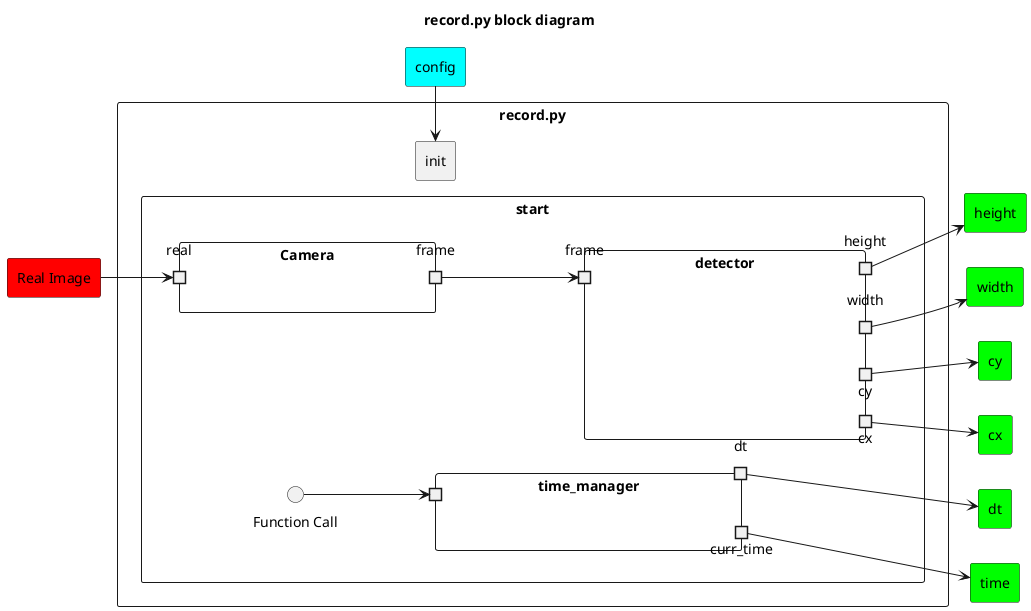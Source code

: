 @startuml record
left to right direction
skinparam BackgroundColor transparent
skinparam componentStyle rectangle

title record.py block diagram
component "config" as config #aqua
component "Real Image" as in #red
component "time" as t #lime
component "dt" as dt #lime
component "cx" as cx #lime
component "cy" as cy #lime
component "width" as width #lime
component "height" as height #lime

component "record.py" as record {
    component "init" as init
    component "start" as start {
        interface "Function Call" as call
        component "Camera" as camera {
            portin "real" as preal
            portout "frame" as pframe
        }

        component "time_manager" as cm { 
            portout "curr_time" as ptime
            portout "dt" as pdt
            portin " " as pin1
        }

        component "detector" as detector { 
            portin "frame" as detframe
            portout "cx" as pcx
            portout "cy" as pcy
            portout "width" as pwidth
            portout "height" as pheight
        }
        call --> pin1
    } 

    init -u[hidden]- camera
    detector -u[hidden]- cm

    pframe --> detframe
}
in --> preal
config -l-> init
pcx --> cx
pcy --> cy
pwidth --> width
pheight --> height
ptime ---> t
pdt ---> dt


@enduml